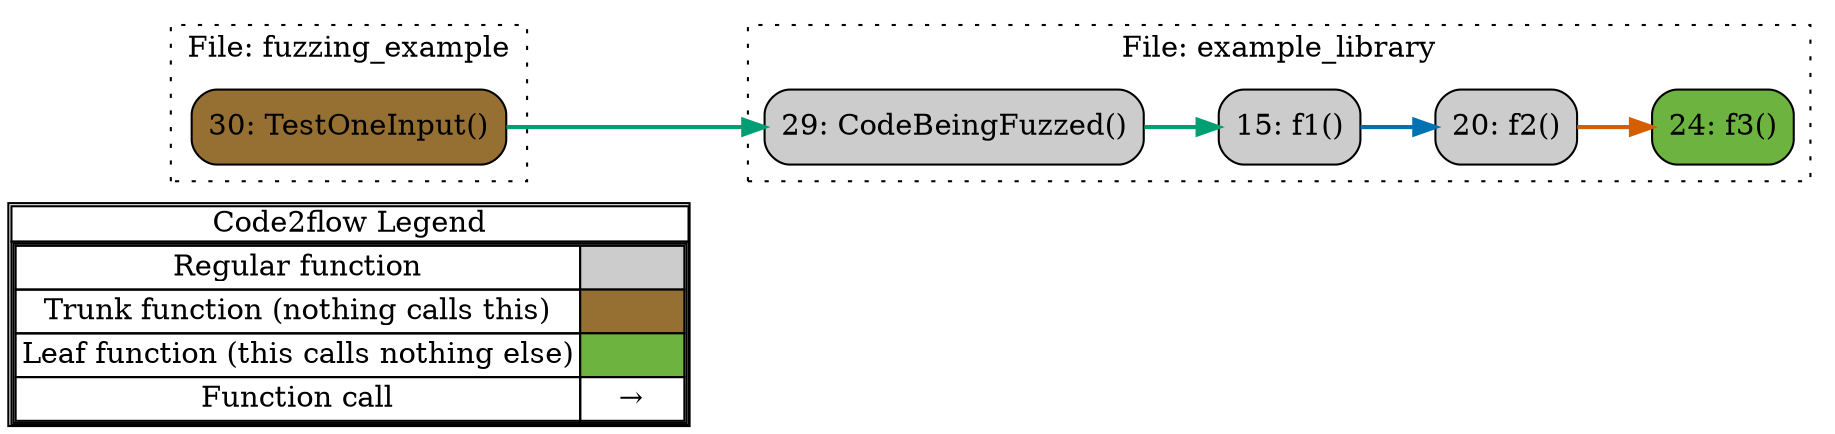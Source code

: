 digraph G {
concentrate=true;
splines="ortho";
rankdir="LR";
subgraph legend{
    rank = min;
    label = "legend";
    Legend [shape=none, margin=0, label = <
        <table cellspacing="0" cellpadding="0" border="1"><tr><td>Code2flow Legend</td></tr><tr><td>
        <table cellspacing="0">
        <tr><td>Regular function</td><td width="50px" bgcolor='#cccccc'></td></tr>
        <tr><td>Trunk function (nothing calls this)</td><td bgcolor='#966F33'></td></tr>
        <tr><td>Leaf function (this calls nothing else)</td><td bgcolor='#6db33f'></td></tr>
        <tr><td>Function call</td><td><font color='black'>&#8594;</font></td></tr>
        </table></td></tr></table>
        >];
}node_e3bc3bc3 [label="29: CodeBeingFuzzed()" name="example_library::CodeBeingFuzzed" shape="rect" style="rounded,filled" fillcolor="#cccccc" ];
node_2005a19d [label="15: f1()" name="example_library::f1" shape="rect" style="rounded,filled" fillcolor="#cccccc" ];
node_cc0be6c6 [label="20: f2()" name="example_library::f2" shape="rect" style="rounded,filled" fillcolor="#cccccc" ];
node_077886f6 [label="24: f3()" name="example_library::f3" shape="rect" style="rounded,filled" fillcolor="#6db33f" ];
node_e7cc1bf3 [label="30: TestOneInput()" name="fuzzing_example::TestOneInput" shape="rect" style="rounded,filled" fillcolor="#966F33" ];
node_e3bc3bc3 -> node_2005a19d [color="#009E73" penwidth="2"];
node_2005a19d -> node_cc0be6c6 [color="#0072B2" penwidth="2"];
node_cc0be6c6 -> node_077886f6 [color="#D55E00" penwidth="2"];
node_e7cc1bf3 -> node_e3bc3bc3 [color="#009E73" penwidth="2"];
subgraph cluster_3a2cdea5 {
    node_2005a19d node_cc0be6c6 node_077886f6 node_e3bc3bc3;
    label="File: example_library";
    name="example_library";
    style="filled";
    graph[style=dotted];
};
subgraph cluster_7a726d79 {
    node_e7cc1bf3;
    label="File: fuzzing_example";
    name="fuzzing_example";
    style="filled";
    graph[style=dotted];
};
}
